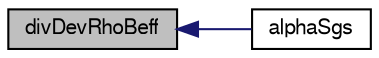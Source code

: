 digraph "divDevRhoBeff"
{
  bgcolor="transparent";
  edge [fontname="FreeSans",fontsize="10",labelfontname="FreeSans",labelfontsize="10"];
  node [fontname="FreeSans",fontsize="10",shape=record];
  rankdir="LR";
  Node791 [label="divDevRhoBeff",height=0.2,width=0.4,color="black", fillcolor="grey75", style="filled", fontcolor="black"];
  Node791 -> Node792 [dir="back",color="midnightblue",fontsize="10",style="solid",fontname="FreeSans"];
  Node792 [label="alphaSgs",height=0.2,width=0.4,color="black",URL="$a30650.html#a69dfcceb14c507fc5d18568888cfdd44",tooltip="Return SGS thermal diffusivity. "];
}
